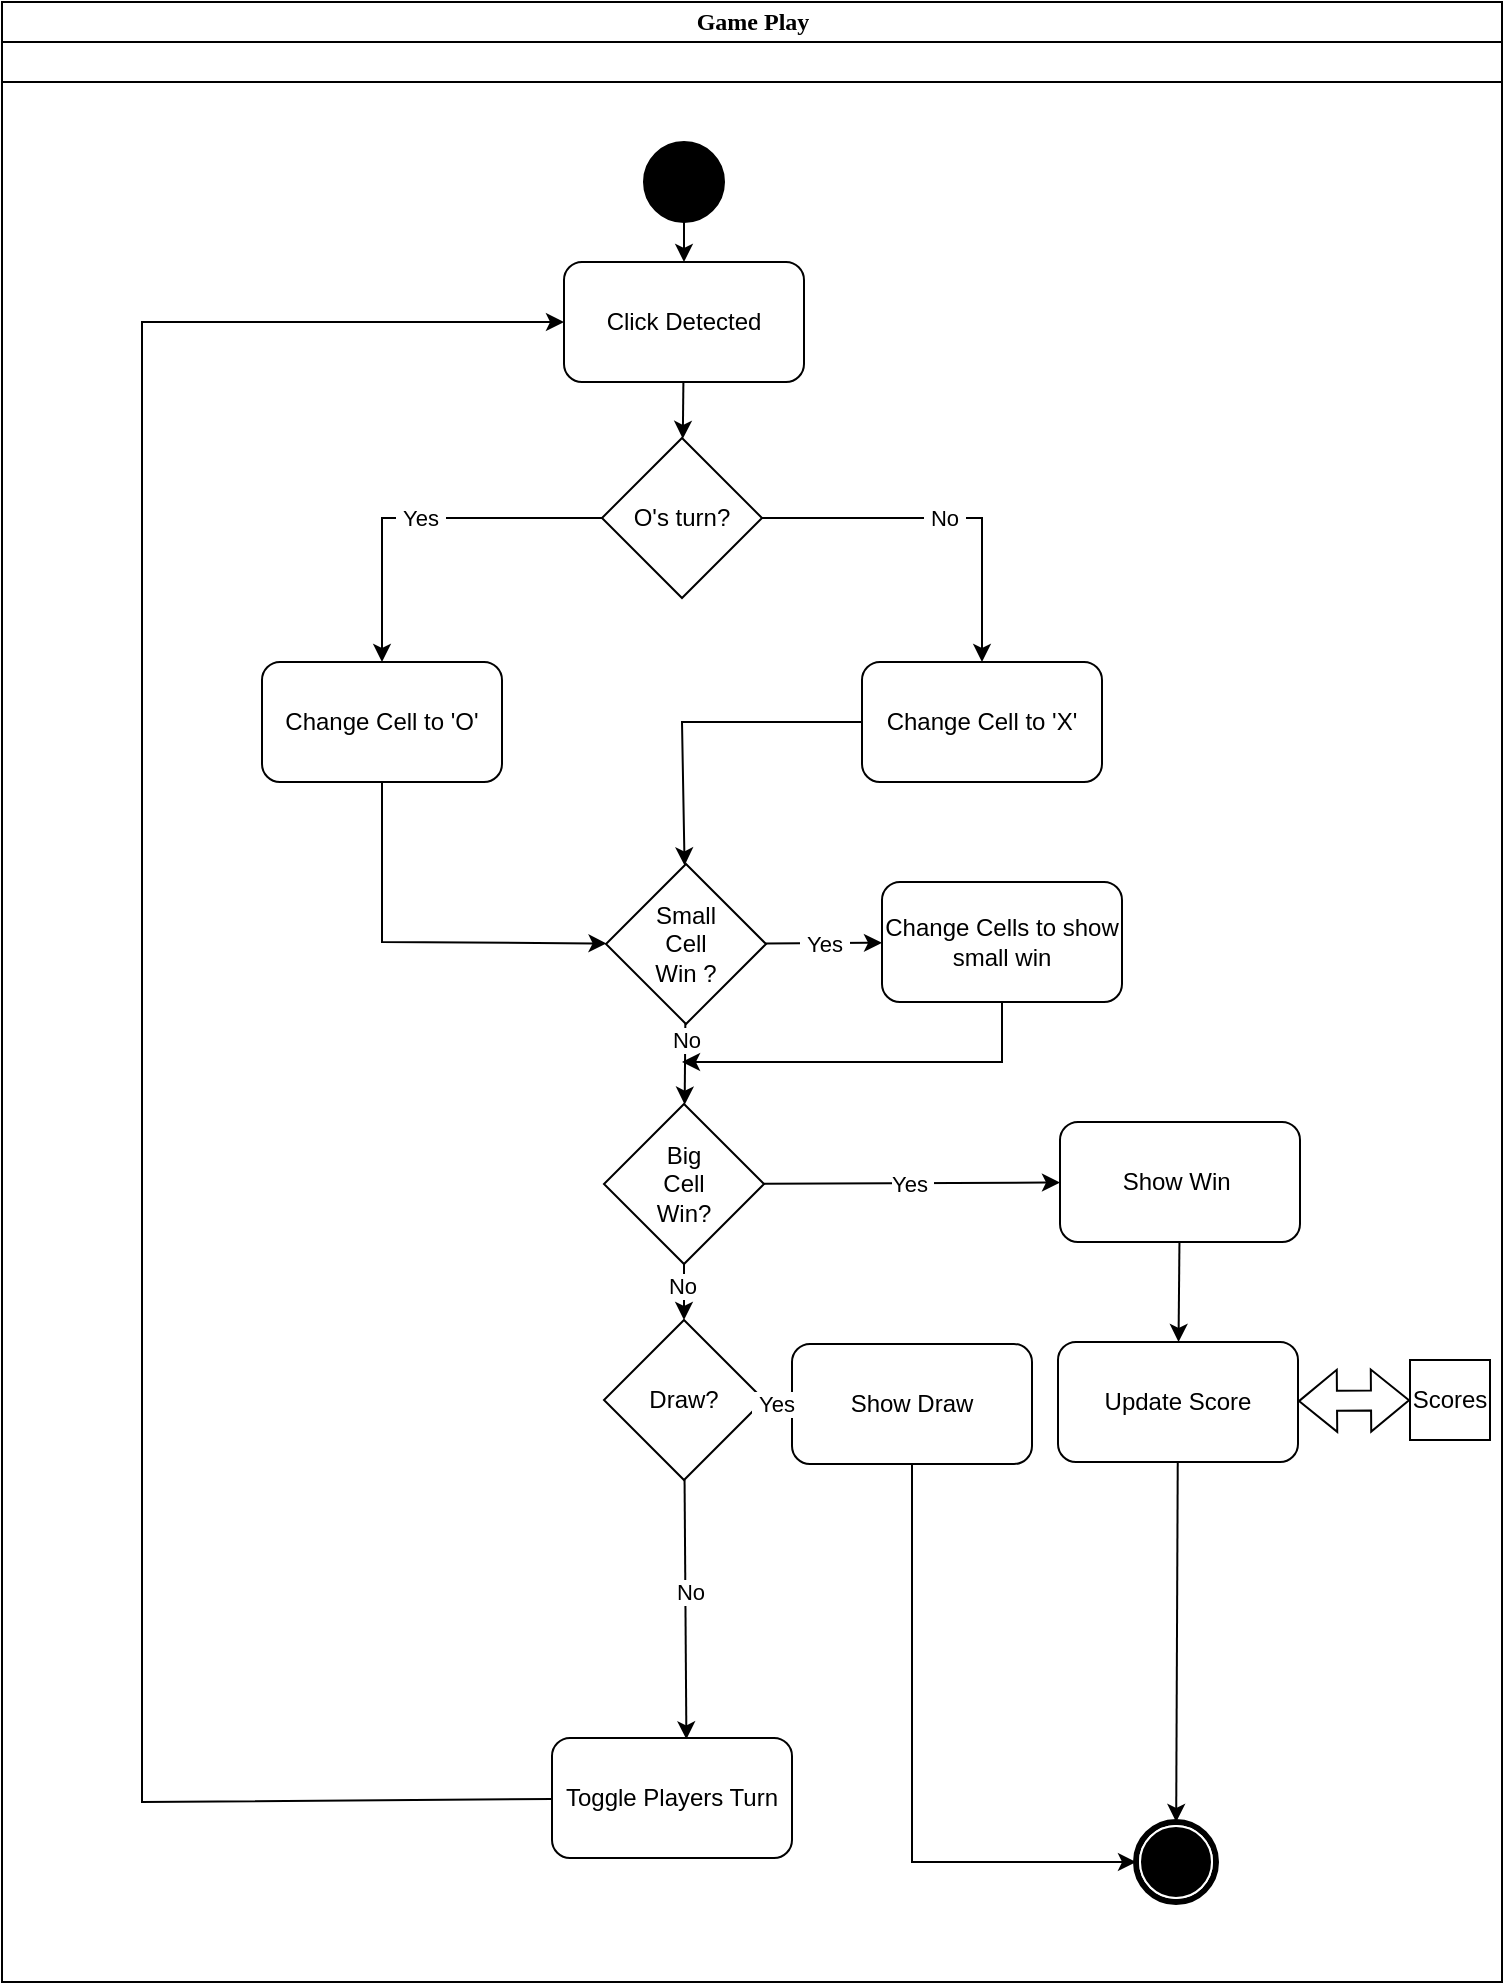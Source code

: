 <mxfile version="26.0.4">
  <diagram name="Page-1" id="0783ab3e-0a74-02c8-0abd-f7b4e66b4bec">
    <mxGraphModel dx="1195" dy="1903" grid="1" gridSize="10" guides="1" tooltips="1" connect="1" arrows="1" fold="1" page="1" pageScale="1" pageWidth="850" pageHeight="1100" background="none" math="0" shadow="0">
      <root>
        <mxCell id="0" />
        <mxCell id="1" parent="0" />
        <mxCell id="1c1d494c118603dd-1" value="Game Play" style="swimlane;html=1;childLayout=stackLayout;startSize=20;rounded=0;shadow=0;comic=0;labelBackgroundColor=none;strokeWidth=1;fontFamily=Verdana;fontSize=12;align=center;" parent="1" vertex="1">
          <mxGeometry x="60" y="-150" width="750" height="990" as="geometry" />
        </mxCell>
        <mxCell id="1c1d494c118603dd-2" value="" style="swimlane;html=1;startSize=20;" parent="1c1d494c118603dd-1" vertex="1">
          <mxGeometry y="20" width="750" height="970" as="geometry" />
        </mxCell>
        <mxCell id="60571a20871a0731-4" value="" style="ellipse;whiteSpace=wrap;html=1;rounded=0;shadow=0;comic=0;labelBackgroundColor=none;strokeWidth=1;fillColor=#000000;fontFamily=Verdana;fontSize=12;align=center;" parent="1c1d494c118603dd-2" vertex="1">
          <mxGeometry x="321" y="50" width="40" height="40" as="geometry" />
        </mxCell>
        <mxCell id="UkSORgVNk2TvawBsNUPi-9" value="&lt;div&gt;&lt;br&gt;&lt;/div&gt;" style="shape=mxgraph.bpmn.shape;html=1;verticalLabelPosition=bottom;labelBackgroundColor=#ffffff;verticalAlign=top;perimeter=ellipsePerimeter;outline=end;symbol=terminate;rounded=0;shadow=0;comic=0;strokeWidth=1;fontFamily=Verdana;fontSize=12;align=center;" vertex="1" parent="1c1d494c118603dd-2">
          <mxGeometry x="567" y="890" width="40" height="40" as="geometry" />
        </mxCell>
        <mxCell id="UkSORgVNk2TvawBsNUPi-37" value="O&#39;s turn?" style="rhombus;whiteSpace=wrap;html=1;" vertex="1" parent="1c1d494c118603dd-2">
          <mxGeometry x="300" y="198" width="80" height="80" as="geometry" />
        </mxCell>
        <mxCell id="UkSORgVNk2TvawBsNUPi-40" value="Change Cell to &#39;O&#39;" style="rounded=1;whiteSpace=wrap;html=1;" vertex="1" parent="1c1d494c118603dd-2">
          <mxGeometry x="130" y="310" width="120" height="60" as="geometry" />
        </mxCell>
        <mxCell id="UkSORgVNk2TvawBsNUPi-41" value="Change Cell to &#39;X&#39;" style="rounded=1;whiteSpace=wrap;html=1;" vertex="1" parent="1c1d494c118603dd-2">
          <mxGeometry x="430" y="310" width="120" height="60" as="geometry" />
        </mxCell>
        <mxCell id="UkSORgVNk2TvawBsNUPi-42" value="Toggle Players Turn" style="rounded=1;whiteSpace=wrap;html=1;" vertex="1" parent="1c1d494c118603dd-2">
          <mxGeometry x="275" y="848" width="120" height="60" as="geometry" />
        </mxCell>
        <mxCell id="UkSORgVNk2TvawBsNUPi-43" value="&amp;nbsp;Yes&amp;nbsp;" style="endArrow=classic;html=1;rounded=0;" edge="1" parent="1c1d494c118603dd-2" source="UkSORgVNk2TvawBsNUPi-37" target="UkSORgVNk2TvawBsNUPi-40">
          <mxGeometry width="50" height="50" relative="1" as="geometry">
            <mxPoint x="550" y="410" as="sourcePoint" />
            <mxPoint x="600" y="360" as="targetPoint" />
            <Array as="points">
              <mxPoint x="190" y="238" />
            </Array>
          </mxGeometry>
        </mxCell>
        <mxCell id="UkSORgVNk2TvawBsNUPi-44" value="&amp;nbsp;No&amp;nbsp;" style="endArrow=classic;html=1;rounded=0;" edge="1" parent="1c1d494c118603dd-2" source="UkSORgVNk2TvawBsNUPi-37" target="UkSORgVNk2TvawBsNUPi-41">
          <mxGeometry width="50" height="50" relative="1" as="geometry">
            <mxPoint x="550" y="410" as="sourcePoint" />
            <mxPoint x="600" y="360" as="targetPoint" />
            <Array as="points">
              <mxPoint x="490" y="238" />
            </Array>
          </mxGeometry>
        </mxCell>
        <mxCell id="UkSORgVNk2TvawBsNUPi-48" value="Change Cells to show small win" style="rounded=1;whiteSpace=wrap;html=1;" vertex="1" parent="1c1d494c118603dd-2">
          <mxGeometry x="440" y="420" width="120" height="60" as="geometry" />
        </mxCell>
        <mxCell id="UkSORgVNk2TvawBsNUPi-47" value="Big&lt;div&gt;Cell&lt;/div&gt;&lt;div&gt;Win?&lt;/div&gt;" style="rhombus;whiteSpace=wrap;html=1;" vertex="1" parent="1c1d494c118603dd-2">
          <mxGeometry x="301" y="531" width="80" height="80" as="geometry" />
        </mxCell>
        <mxCell id="UkSORgVNk2TvawBsNUPi-56" value="Scores" style="whiteSpace=wrap;html=1;aspect=fixed;" vertex="1" parent="1c1d494c118603dd-2">
          <mxGeometry x="704" y="659" width="40" height="40" as="geometry" />
        </mxCell>
        <mxCell id="UkSORgVNk2TvawBsNUPi-76" value="Click Detected" style="rounded=1;whiteSpace=wrap;html=1;" vertex="1" parent="1c1d494c118603dd-2">
          <mxGeometry x="281" y="110" width="120" height="60" as="geometry" />
        </mxCell>
        <mxCell id="UkSORgVNk2TvawBsNUPi-77" value="" style="endArrow=classic;html=1;rounded=0;" edge="1" parent="1c1d494c118603dd-2" source="60571a20871a0731-4" target="UkSORgVNk2TvawBsNUPi-76">
          <mxGeometry width="50" height="50" relative="1" as="geometry">
            <mxPoint x="450" y="180" as="sourcePoint" />
            <mxPoint x="500" y="130" as="targetPoint" />
          </mxGeometry>
        </mxCell>
        <mxCell id="UkSORgVNk2TvawBsNUPi-78" value="" style="endArrow=classic;html=1;rounded=0;" edge="1" parent="1c1d494c118603dd-2" source="UkSORgVNk2TvawBsNUPi-76" target="UkSORgVNk2TvawBsNUPi-37">
          <mxGeometry width="50" height="50" relative="1" as="geometry">
            <mxPoint x="390" y="290" as="sourcePoint" />
            <mxPoint x="440" y="240" as="targetPoint" />
          </mxGeometry>
        </mxCell>
        <mxCell id="UkSORgVNk2TvawBsNUPi-75" value="" style="endArrow=classic;html=1;rounded=0;" edge="1" parent="1c1d494c118603dd-2" source="UkSORgVNk2TvawBsNUPi-42" target="UkSORgVNk2TvawBsNUPi-76">
          <mxGeometry width="50" height="50" relative="1" as="geometry">
            <mxPoint x="80" y="670" as="sourcePoint" />
            <mxPoint x="100" y="210" as="targetPoint" />
            <Array as="points">
              <mxPoint x="70" y="880" />
              <mxPoint x="70" y="140" />
            </Array>
          </mxGeometry>
        </mxCell>
        <mxCell id="UkSORgVNk2TvawBsNUPi-46" value="Small&lt;div&gt;Cell&lt;/div&gt;&lt;div&gt;Win ?&lt;/div&gt;" style="rhombus;whiteSpace=wrap;html=1;" vertex="1" parent="1">
          <mxGeometry x="362" y="281" width="80" height="80" as="geometry" />
        </mxCell>
        <mxCell id="UkSORgVNk2TvawBsNUPi-49" value="" style="endArrow=classic;html=1;rounded=0;" edge="1" parent="1" source="UkSORgVNk2TvawBsNUPi-40" target="UkSORgVNk2TvawBsNUPi-46">
          <mxGeometry width="50" height="50" relative="1" as="geometry">
            <mxPoint x="610" y="280" as="sourcePoint" />
            <mxPoint x="660" y="230" as="targetPoint" />
            <Array as="points">
              <mxPoint x="250" y="320" />
            </Array>
          </mxGeometry>
        </mxCell>
        <mxCell id="UkSORgVNk2TvawBsNUPi-50" value="" style="endArrow=classic;html=1;rounded=0;" edge="1" parent="1" source="UkSORgVNk2TvawBsNUPi-41" target="UkSORgVNk2TvawBsNUPi-46">
          <mxGeometry width="50" height="50" relative="1" as="geometry">
            <mxPoint x="610" y="280" as="sourcePoint" />
            <mxPoint x="660" y="230" as="targetPoint" />
            <Array as="points">
              <mxPoint x="400" y="210" />
            </Array>
          </mxGeometry>
        </mxCell>
        <mxCell id="UkSORgVNk2TvawBsNUPi-51" value="&amp;nbsp;Yes&amp;nbsp;" style="endArrow=classic;html=1;rounded=0;" edge="1" parent="1" source="UkSORgVNk2TvawBsNUPi-46" target="UkSORgVNk2TvawBsNUPi-48">
          <mxGeometry width="50" height="50" relative="1" as="geometry">
            <mxPoint x="610" y="280" as="sourcePoint" />
            <mxPoint x="660" y="230" as="targetPoint" />
          </mxGeometry>
        </mxCell>
        <mxCell id="UkSORgVNk2TvawBsNUPi-52" value="" style="endArrow=classic;html=1;rounded=0;" edge="1" parent="1" source="UkSORgVNk2TvawBsNUPi-46" target="UkSORgVNk2TvawBsNUPi-47">
          <mxGeometry width="50" height="50" relative="1" as="geometry">
            <mxPoint x="610" y="280" as="sourcePoint" />
            <mxPoint x="660" y="230" as="targetPoint" />
          </mxGeometry>
        </mxCell>
        <mxCell id="UkSORgVNk2TvawBsNUPi-61" value="&amp;nbsp;No&amp;nbsp;" style="edgeLabel;html=1;align=center;verticalAlign=middle;resizable=0;points=[];" vertex="1" connectable="0" parent="UkSORgVNk2TvawBsNUPi-52">
          <mxGeometry x="-0.607" relative="1" as="geometry">
            <mxPoint as="offset" />
          </mxGeometry>
        </mxCell>
        <mxCell id="UkSORgVNk2TvawBsNUPi-53" value="" style="endArrow=classic;html=1;rounded=0;" edge="1" parent="1" source="UkSORgVNk2TvawBsNUPi-48">
          <mxGeometry width="50" height="50" relative="1" as="geometry">
            <mxPoint x="610" y="280" as="sourcePoint" />
            <mxPoint x="400" y="380" as="targetPoint" />
            <Array as="points">
              <mxPoint x="560" y="380" />
            </Array>
          </mxGeometry>
        </mxCell>
        <mxCell id="UkSORgVNk2TvawBsNUPi-54" value="Show Win&amp;nbsp;" style="rounded=1;whiteSpace=wrap;html=1;" vertex="1" parent="1">
          <mxGeometry x="589" y="410" width="120" height="60" as="geometry" />
        </mxCell>
        <mxCell id="UkSORgVNk2TvawBsNUPi-55" value="Update Score" style="rounded=1;whiteSpace=wrap;html=1;" vertex="1" parent="1">
          <mxGeometry x="588" y="520" width="120" height="60" as="geometry" />
        </mxCell>
        <mxCell id="UkSORgVNk2TvawBsNUPi-57" value="" style="shape=flexArrow;endArrow=classic;startArrow=classic;html=1;rounded=0;" edge="1" parent="1" source="UkSORgVNk2TvawBsNUPi-55" target="UkSORgVNk2TvawBsNUPi-56">
          <mxGeometry width="100" height="100" relative="1" as="geometry">
            <mxPoint x="633.02" y="493" as="sourcePoint" />
            <mxPoint x="629" y="370" as="targetPoint" />
          </mxGeometry>
        </mxCell>
        <mxCell id="UkSORgVNk2TvawBsNUPi-60" value="Yes&amp;nbsp;" style="endArrow=classic;html=1;rounded=0;" edge="1" parent="1" source="UkSORgVNk2TvawBsNUPi-47" target="UkSORgVNk2TvawBsNUPi-54">
          <mxGeometry width="50" height="50" relative="1" as="geometry">
            <mxPoint x="438.895" y="438.895" as="sourcePoint" />
            <mxPoint x="503" y="435.333" as="targetPoint" />
          </mxGeometry>
        </mxCell>
        <mxCell id="UkSORgVNk2TvawBsNUPi-62" value="" style="endArrow=classic;html=1;rounded=0;" edge="1" parent="1" source="UkSORgVNk2TvawBsNUPi-54" target="UkSORgVNk2TvawBsNUPi-55">
          <mxGeometry width="50" height="50" relative="1" as="geometry">
            <mxPoint x="391" y="541" as="sourcePoint" />
            <mxPoint x="441" y="491" as="targetPoint" />
          </mxGeometry>
        </mxCell>
        <mxCell id="UkSORgVNk2TvawBsNUPi-65" value="Draw?" style="rhombus;whiteSpace=wrap;html=1;" vertex="1" parent="1">
          <mxGeometry x="361" y="509" width="80" height="80" as="geometry" />
        </mxCell>
        <mxCell id="UkSORgVNk2TvawBsNUPi-66" value="" style="endArrow=classic;html=1;rounded=0;" edge="1" parent="1" source="UkSORgVNk2TvawBsNUPi-47" target="UkSORgVNk2TvawBsNUPi-65">
          <mxGeometry width="50" height="50" relative="1" as="geometry">
            <mxPoint x="480" y="630" as="sourcePoint" />
            <mxPoint x="530" y="580" as="targetPoint" />
          </mxGeometry>
        </mxCell>
        <mxCell id="UkSORgVNk2TvawBsNUPi-67" value="&amp;nbsp;No&amp;nbsp;" style="edgeLabel;html=1;align=center;verticalAlign=middle;resizable=0;points=[];" vertex="1" connectable="0" parent="UkSORgVNk2TvawBsNUPi-66">
          <mxGeometry x="-0.225" y="-1" relative="1" as="geometry">
            <mxPoint as="offset" />
          </mxGeometry>
        </mxCell>
        <mxCell id="UkSORgVNk2TvawBsNUPi-68" value="" style="endArrow=classic;html=1;rounded=0;" edge="1" parent="1" source="UkSORgVNk2TvawBsNUPi-55" target="UkSORgVNk2TvawBsNUPi-9">
          <mxGeometry width="50" height="50" relative="1" as="geometry">
            <mxPoint x="450" y="630" as="sourcePoint" />
            <mxPoint x="500" y="580" as="targetPoint" />
          </mxGeometry>
        </mxCell>
        <mxCell id="UkSORgVNk2TvawBsNUPi-69" value="Show Draw" style="rounded=1;whiteSpace=wrap;html=1;" vertex="1" parent="1">
          <mxGeometry x="455" y="521" width="120" height="60" as="geometry" />
        </mxCell>
        <mxCell id="UkSORgVNk2TvawBsNUPi-70" value="" style="endArrow=classic;html=1;rounded=0;" edge="1" parent="1" source="UkSORgVNk2TvawBsNUPi-65" target="UkSORgVNk2TvawBsNUPi-69">
          <mxGeometry width="50" height="50" relative="1" as="geometry">
            <mxPoint x="450" y="660" as="sourcePoint" />
            <mxPoint x="500" y="610" as="targetPoint" />
          </mxGeometry>
        </mxCell>
        <mxCell id="UkSORgVNk2TvawBsNUPi-72" value="&amp;nbsp;Yes&amp;nbsp;" style="edgeLabel;html=1;align=center;verticalAlign=middle;resizable=0;points=[];" vertex="1" connectable="0" parent="UkSORgVNk2TvawBsNUPi-70">
          <mxGeometry x="-0.18" y="-1" relative="1" as="geometry">
            <mxPoint as="offset" />
          </mxGeometry>
        </mxCell>
        <mxCell id="UkSORgVNk2TvawBsNUPi-71" value="" style="endArrow=classic;html=1;rounded=0;" edge="1" parent="1" source="UkSORgVNk2TvawBsNUPi-69" target="UkSORgVNk2TvawBsNUPi-9">
          <mxGeometry width="50" height="50" relative="1" as="geometry">
            <mxPoint x="450" y="630" as="sourcePoint" />
            <mxPoint x="500" y="580" as="targetPoint" />
            <Array as="points">
              <mxPoint x="515" y="780" />
            </Array>
          </mxGeometry>
        </mxCell>
        <mxCell id="UkSORgVNk2TvawBsNUPi-73" value="" style="endArrow=classic;html=1;rounded=0;entryX=0.56;entryY=0.011;entryDx=0;entryDy=0;entryPerimeter=0;" edge="1" parent="1" source="UkSORgVNk2TvawBsNUPi-65" target="UkSORgVNk2TvawBsNUPi-42">
          <mxGeometry width="50" height="50" relative="1" as="geometry">
            <mxPoint x="230" y="540" as="sourcePoint" />
            <mxPoint x="280" y="490" as="targetPoint" />
          </mxGeometry>
        </mxCell>
        <mxCell id="UkSORgVNk2TvawBsNUPi-74" value="&amp;nbsp;No&amp;nbsp;" style="edgeLabel;html=1;align=center;verticalAlign=middle;resizable=0;points=[];" vertex="1" connectable="0" parent="UkSORgVNk2TvawBsNUPi-73">
          <mxGeometry x="-0.128" y="2" relative="1" as="geometry">
            <mxPoint as="offset" />
          </mxGeometry>
        </mxCell>
      </root>
    </mxGraphModel>
  </diagram>
</mxfile>
